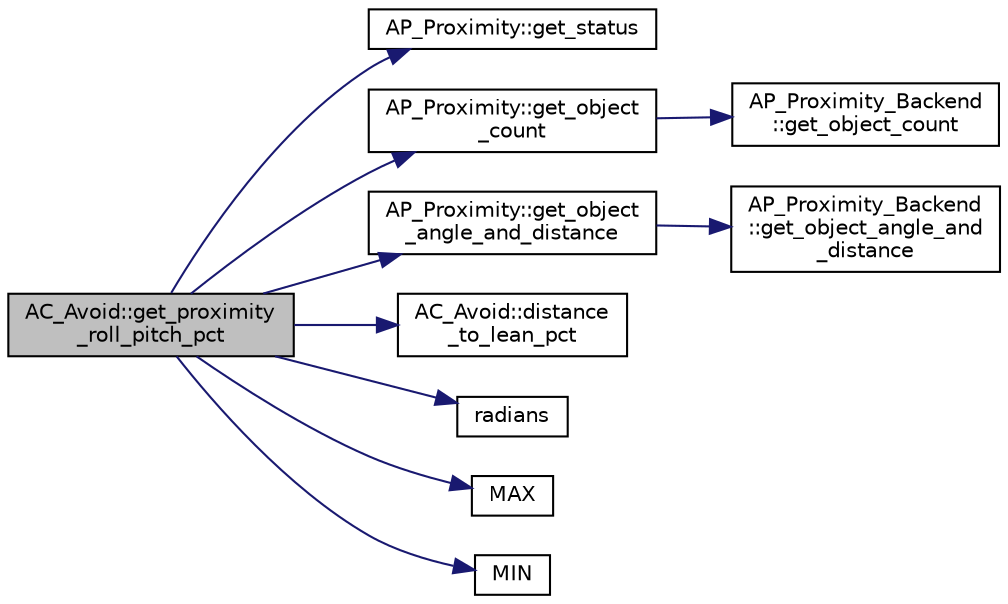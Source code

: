 digraph "AC_Avoid::get_proximity_roll_pitch_pct"
{
 // INTERACTIVE_SVG=YES
  edge [fontname="Helvetica",fontsize="10",labelfontname="Helvetica",labelfontsize="10"];
  node [fontname="Helvetica",fontsize="10",shape=record];
  rankdir="LR";
  Node1 [label="AC_Avoid::get_proximity\l_roll_pitch_pct",height=0.2,width=0.4,color="black", fillcolor="grey75", style="filled", fontcolor="black"];
  Node1 -> Node2 [color="midnightblue",fontsize="10",style="solid",fontname="Helvetica"];
  Node2 [label="AP_Proximity::get_status",height=0.2,width=0.4,color="black", fillcolor="white", style="filled",URL="$classAP__Proximity.html#a705c8ca4f3987e3b02478bc01826a53f"];
  Node1 -> Node3 [color="midnightblue",fontsize="10",style="solid",fontname="Helvetica"];
  Node3 [label="AP_Proximity::get_object\l_count",height=0.2,width=0.4,color="black", fillcolor="white", style="filled",URL="$classAP__Proximity.html#a71e6e75f4cd8553b3e4be332f4322c13"];
  Node3 -> Node4 [color="midnightblue",fontsize="10",style="solid",fontname="Helvetica"];
  Node4 [label="AP_Proximity_Backend\l::get_object_count",height=0.2,width=0.4,color="black", fillcolor="white", style="filled",URL="$classAP__Proximity__Backend.html#a12a1f987c69e46e5810c21642f74dacb"];
  Node1 -> Node5 [color="midnightblue",fontsize="10",style="solid",fontname="Helvetica"];
  Node5 [label="AP_Proximity::get_object\l_angle_and_distance",height=0.2,width=0.4,color="black", fillcolor="white", style="filled",URL="$classAP__Proximity.html#a1de462db46c6da002618714ac7b8afcd"];
  Node5 -> Node6 [color="midnightblue",fontsize="10",style="solid",fontname="Helvetica"];
  Node6 [label="AP_Proximity_Backend\l::get_object_angle_and\l_distance",height=0.2,width=0.4,color="black", fillcolor="white", style="filled",URL="$classAP__Proximity__Backend.html#a198aa06ede4f08e235df52af1bd817ae"];
  Node1 -> Node7 [color="midnightblue",fontsize="10",style="solid",fontname="Helvetica"];
  Node7 [label="AC_Avoid::distance\l_to_lean_pct",height=0.2,width=0.4,color="black", fillcolor="white", style="filled",URL="$classAC__Avoid.html#a46091671b3baa7c332251c4ce6e91210"];
  Node1 -> Node8 [color="midnightblue",fontsize="10",style="solid",fontname="Helvetica"];
  Node8 [label="radians",height=0.2,width=0.4,color="black", fillcolor="white", style="filled",URL="$AP__Math_8h.html#a75b14352ec1c95a8276af9a0813cfdc3"];
  Node1 -> Node9 [color="midnightblue",fontsize="10",style="solid",fontname="Helvetica"];
  Node9 [label="MAX",height=0.2,width=0.4,color="black", fillcolor="white", style="filled",URL="$AP__Math_8h.html#a5c0b5c82749ac54970b2699d3c10ee9b"];
  Node1 -> Node10 [color="midnightblue",fontsize="10",style="solid",fontname="Helvetica"];
  Node10 [label="MIN",height=0.2,width=0.4,color="black", fillcolor="white", style="filled",URL="$AP__Math_8h.html#a6b187a3fa1e9f663e89175e7e8e213d6"];
}
